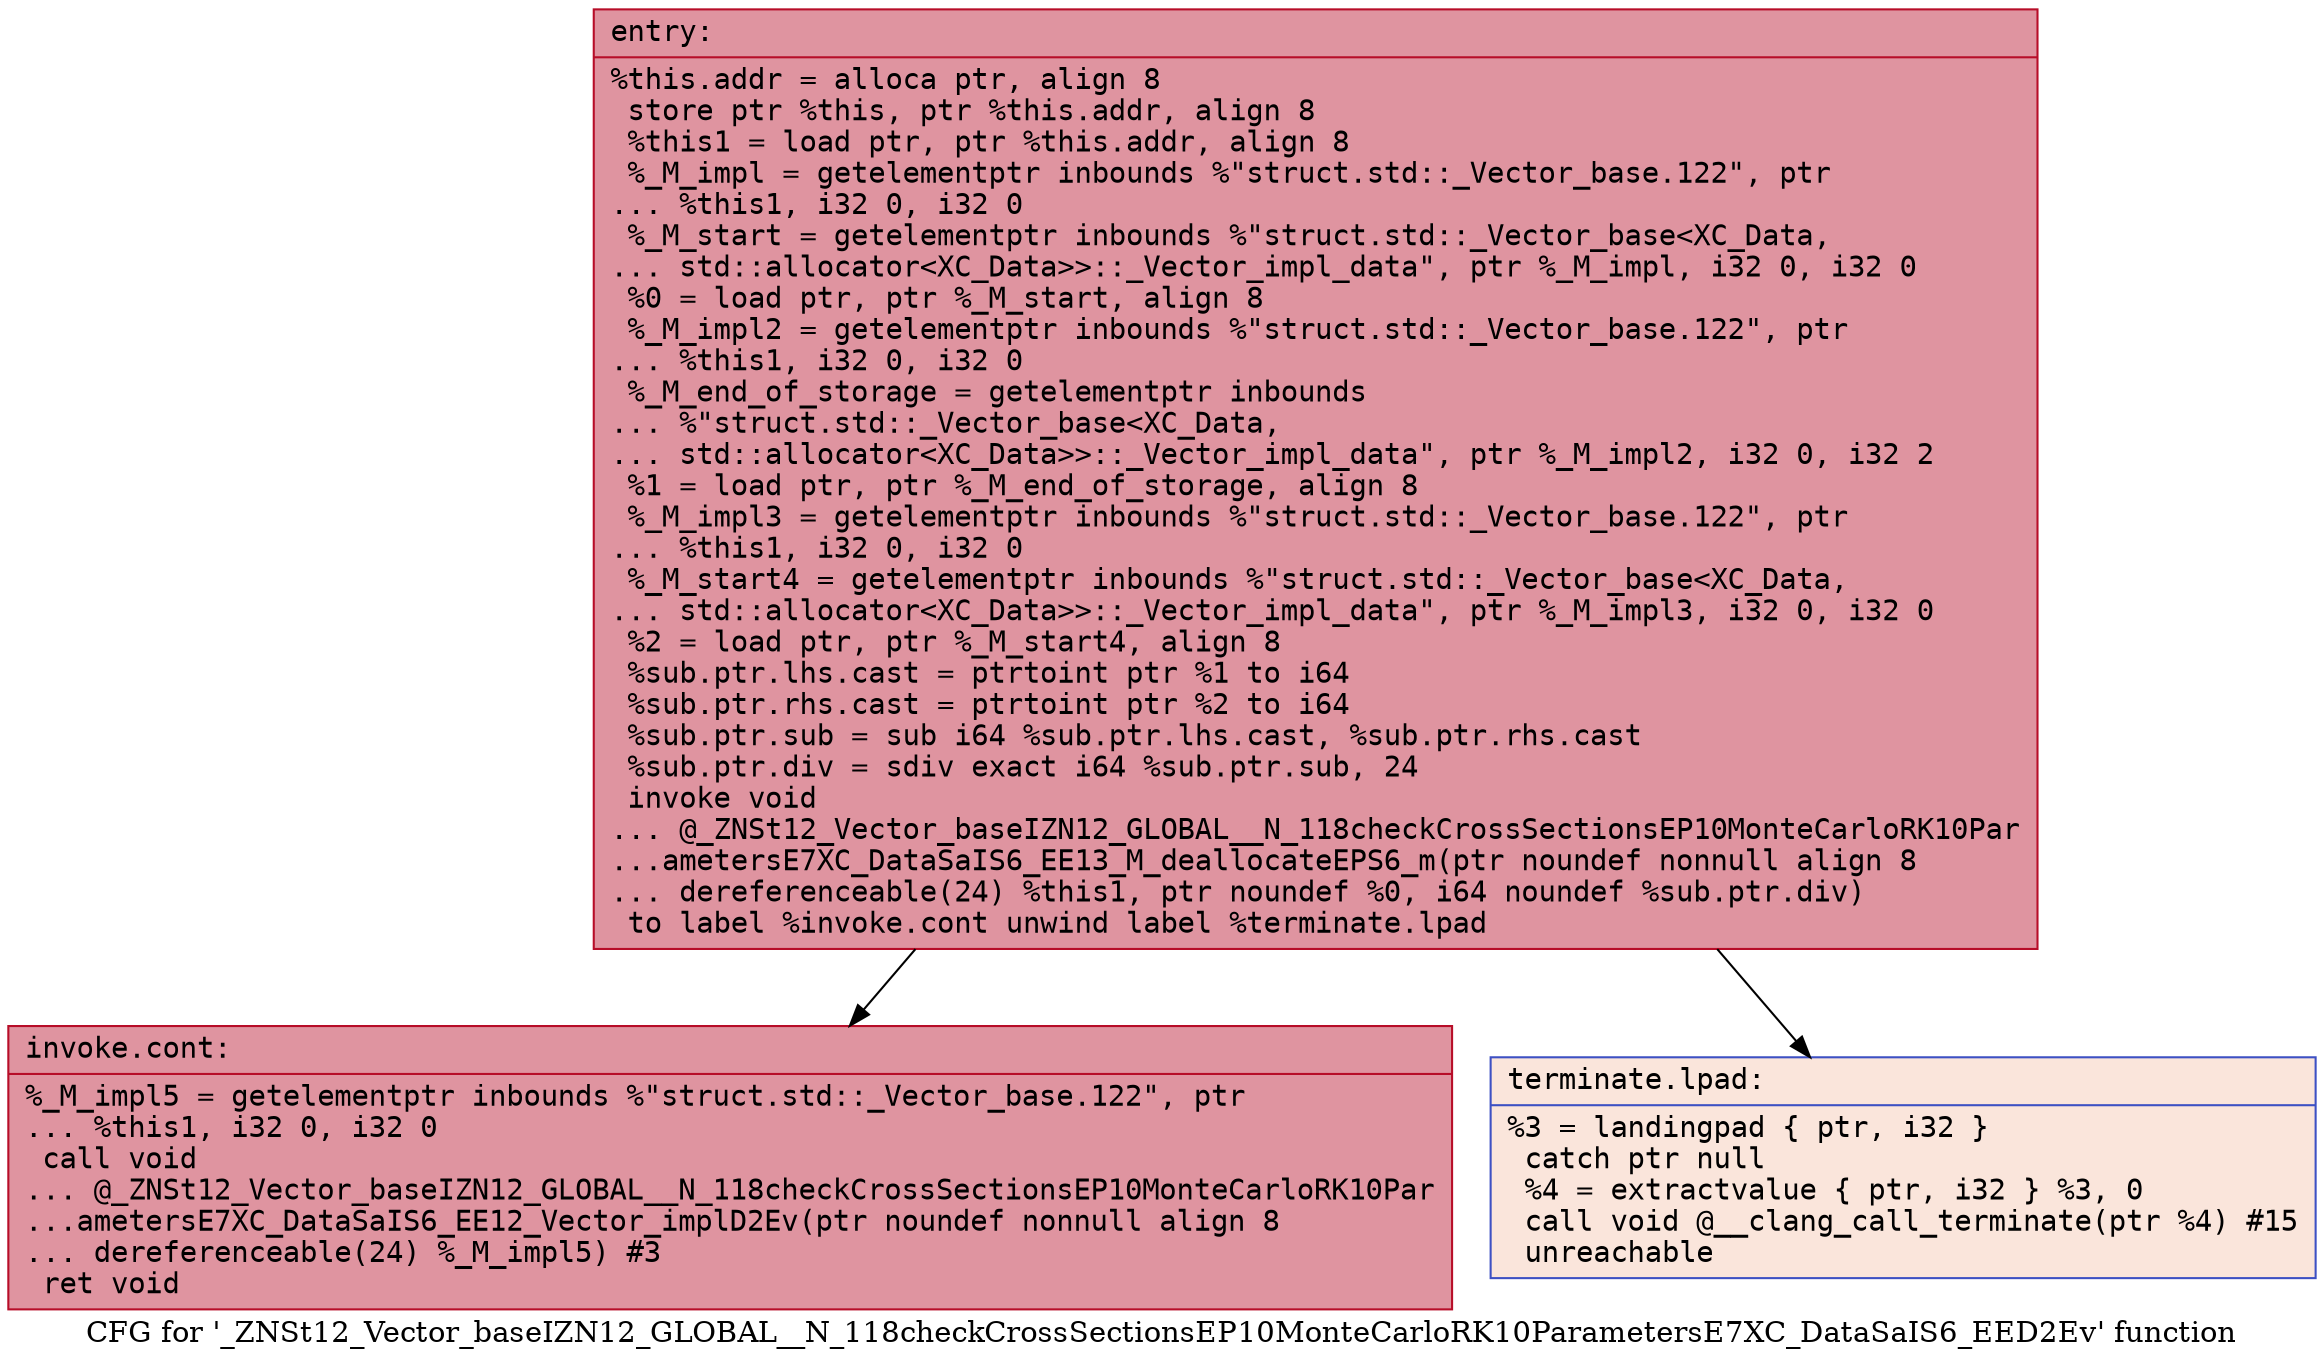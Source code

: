 digraph "CFG for '_ZNSt12_Vector_baseIZN12_GLOBAL__N_118checkCrossSectionsEP10MonteCarloRK10ParametersE7XC_DataSaIS6_EED2Ev' function" {
	label="CFG for '_ZNSt12_Vector_baseIZN12_GLOBAL__N_118checkCrossSectionsEP10MonteCarloRK10ParametersE7XC_DataSaIS6_EED2Ev' function";

	Node0x55dab47e96c0 [shape=record,color="#b70d28ff", style=filled, fillcolor="#b70d2870" fontname="Courier",label="{entry:\l|  %this.addr = alloca ptr, align 8\l  store ptr %this, ptr %this.addr, align 8\l  %this1 = load ptr, ptr %this.addr, align 8\l  %_M_impl = getelementptr inbounds %\"struct.std::_Vector_base.122\", ptr\l... %this1, i32 0, i32 0\l  %_M_start = getelementptr inbounds %\"struct.std::_Vector_base\<XC_Data,\l... std::allocator\<XC_Data\>\>::_Vector_impl_data\", ptr %_M_impl, i32 0, i32 0\l  %0 = load ptr, ptr %_M_start, align 8\l  %_M_impl2 = getelementptr inbounds %\"struct.std::_Vector_base.122\", ptr\l... %this1, i32 0, i32 0\l  %_M_end_of_storage = getelementptr inbounds\l... %\"struct.std::_Vector_base\<XC_Data,\l... std::allocator\<XC_Data\>\>::_Vector_impl_data\", ptr %_M_impl2, i32 0, i32 2\l  %1 = load ptr, ptr %_M_end_of_storage, align 8\l  %_M_impl3 = getelementptr inbounds %\"struct.std::_Vector_base.122\", ptr\l... %this1, i32 0, i32 0\l  %_M_start4 = getelementptr inbounds %\"struct.std::_Vector_base\<XC_Data,\l... std::allocator\<XC_Data\>\>::_Vector_impl_data\", ptr %_M_impl3, i32 0, i32 0\l  %2 = load ptr, ptr %_M_start4, align 8\l  %sub.ptr.lhs.cast = ptrtoint ptr %1 to i64\l  %sub.ptr.rhs.cast = ptrtoint ptr %2 to i64\l  %sub.ptr.sub = sub i64 %sub.ptr.lhs.cast, %sub.ptr.rhs.cast\l  %sub.ptr.div = sdiv exact i64 %sub.ptr.sub, 24\l  invoke void\l... @_ZNSt12_Vector_baseIZN12_GLOBAL__N_118checkCrossSectionsEP10MonteCarloRK10Par\l...ametersE7XC_DataSaIS6_EE13_M_deallocateEPS6_m(ptr noundef nonnull align 8\l... dereferenceable(24) %this1, ptr noundef %0, i64 noundef %sub.ptr.div)\l          to label %invoke.cont unwind label %terminate.lpad\l}"];
	Node0x55dab47e96c0 -> Node0x55dab47ea390[tooltip="entry -> invoke.cont\nProbability 100.00%" ];
	Node0x55dab47e96c0 -> Node0x55dab47ea410[tooltip="entry -> terminate.lpad\nProbability 0.00%" ];
	Node0x55dab47ea390 [shape=record,color="#b70d28ff", style=filled, fillcolor="#b70d2870" fontname="Courier",label="{invoke.cont:\l|  %_M_impl5 = getelementptr inbounds %\"struct.std::_Vector_base.122\", ptr\l... %this1, i32 0, i32 0\l  call void\l... @_ZNSt12_Vector_baseIZN12_GLOBAL__N_118checkCrossSectionsEP10MonteCarloRK10Par\l...ametersE7XC_DataSaIS6_EE12_Vector_implD2Ev(ptr noundef nonnull align 8\l... dereferenceable(24) %_M_impl5) #3\l  ret void\l}"];
	Node0x55dab47ea410 [shape=record,color="#3d50c3ff", style=filled, fillcolor="#f4c5ad70" fontname="Courier",label="{terminate.lpad:\l|  %3 = landingpad \{ ptr, i32 \}\l          catch ptr null\l  %4 = extractvalue \{ ptr, i32 \} %3, 0\l  call void @__clang_call_terminate(ptr %4) #15\l  unreachable\l}"];
}
